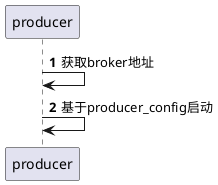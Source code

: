 @startuml
participant producer

autonumber
producer -> producer : 获取broker地址
producer -> producer : 基于producer_config启动
@enduml